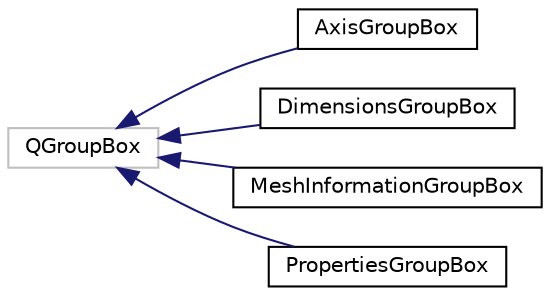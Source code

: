 digraph "Graphical Class Hierarchy"
{
  edge [fontname="Helvetica",fontsize="10",labelfontname="Helvetica",labelfontsize="10"];
  node [fontname="Helvetica",fontsize="10",shape=record];
  rankdir="LR";
  Node1 [label="QGroupBox",height=0.2,width=0.4,color="grey75", fillcolor="white", style="filled"];
  Node1 -> Node2 [dir="back",color="midnightblue",fontsize="10",style="solid",fontname="Helvetica"];
  Node2 [label="AxisGroupBox",height=0.2,width=0.4,color="black", fillcolor="white", style="filled",URL="$class_axis_group_box.html"];
  Node1 -> Node3 [dir="back",color="midnightblue",fontsize="10",style="solid",fontname="Helvetica"];
  Node3 [label="DimensionsGroupBox",height=0.2,width=0.4,color="black", fillcolor="white", style="filled",URL="$class_dimensions_group_box.html"];
  Node1 -> Node4 [dir="back",color="midnightblue",fontsize="10",style="solid",fontname="Helvetica"];
  Node4 [label="MeshInformationGroupBox",height=0.2,width=0.4,color="black", fillcolor="white", style="filled",URL="$class_mesh_information_group_box.html"];
  Node1 -> Node5 [dir="back",color="midnightblue",fontsize="10",style="solid",fontname="Helvetica"];
  Node5 [label="PropertiesGroupBox",height=0.2,width=0.4,color="black", fillcolor="white", style="filled",URL="$class_properties_group_box.html"];
}
